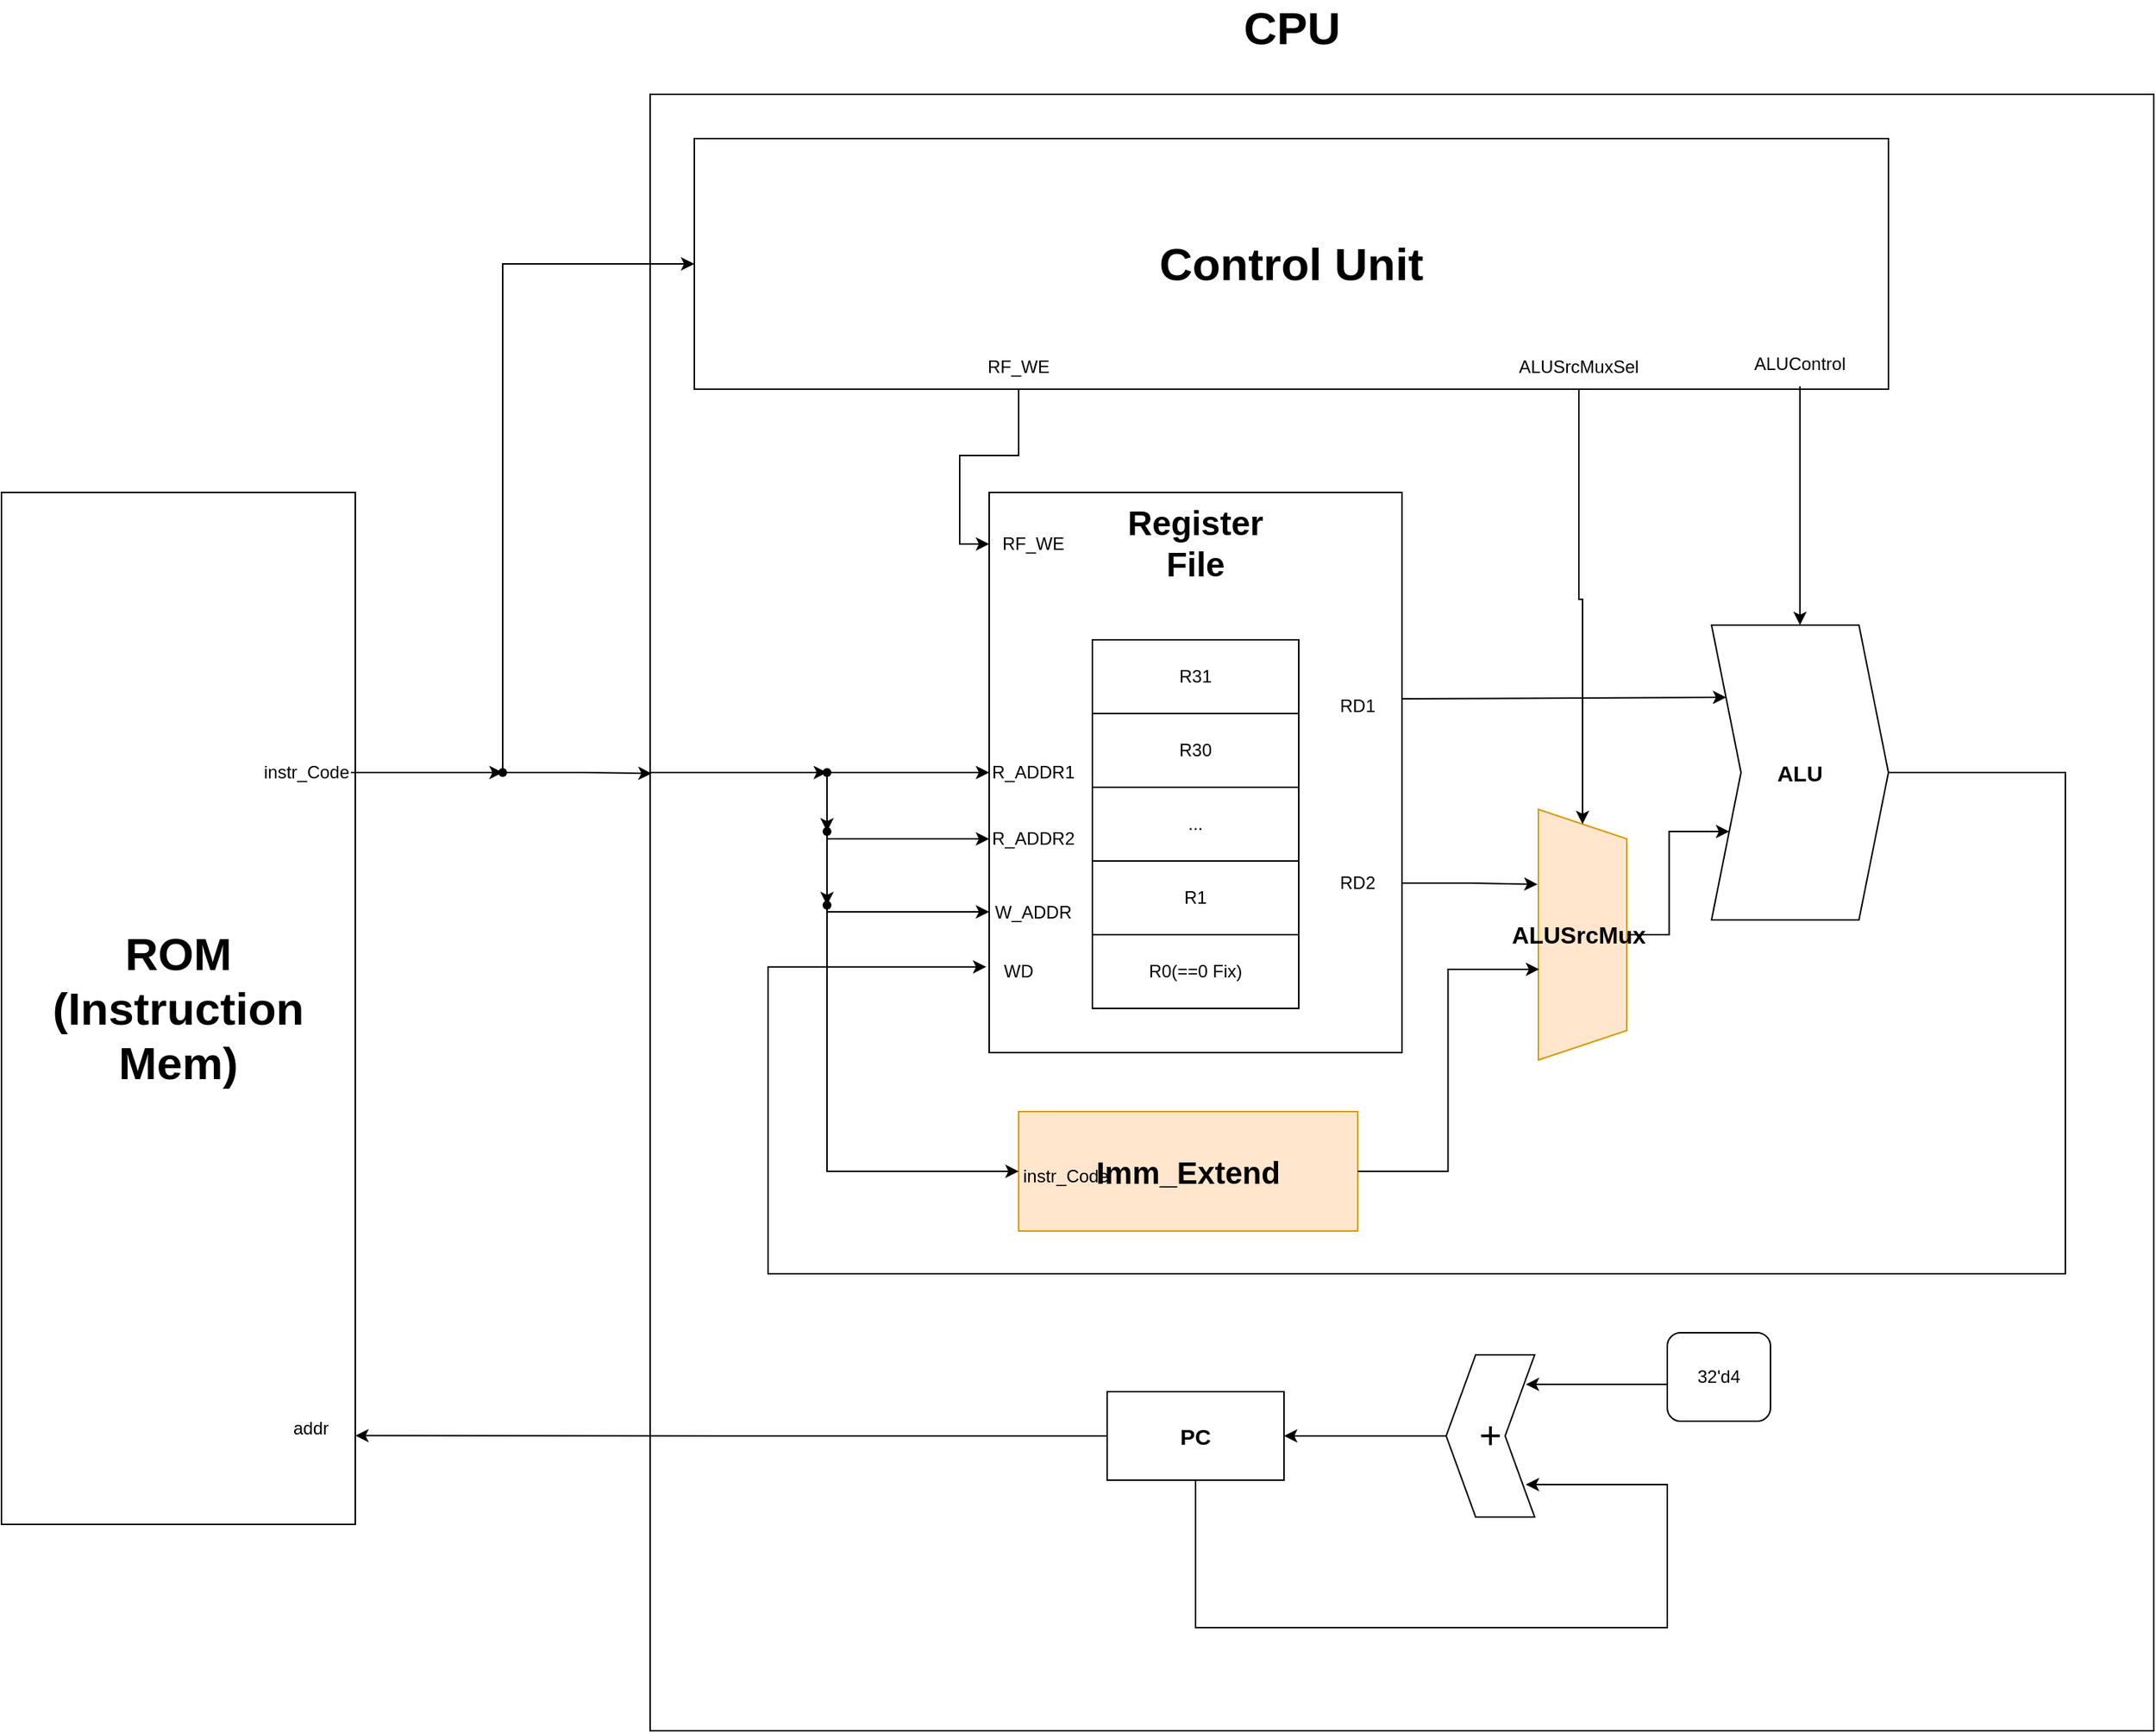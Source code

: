 <mxfile version="27.0.9">
  <diagram name="페이지-1" id="Lo45FdKD93gxnApAbW-S">
    <mxGraphModel dx="2431" dy="1413" grid="0" gridSize="10" guides="1" tooltips="1" connect="1" arrows="1" fold="1" page="1" pageScale="1" pageWidth="827" pageHeight="1169" math="0" shadow="0">
      <root>
        <mxCell id="0" />
        <mxCell id="1" parent="0" />
        <mxCell id="Hql1T-kyzorYGqKDXrGQ-1" value="" style="rounded=0;whiteSpace=wrap;html=1;" parent="1" vertex="1">
          <mxGeometry x="460" y="410" width="1020" height="1110" as="geometry" />
        </mxCell>
        <mxCell id="Hql1T-kyzorYGqKDXrGQ-2" value="ROM&lt;div&gt;(Instruction Mem)&lt;/div&gt;" style="rounded=0;whiteSpace=wrap;html=1;fontStyle=1;fontSize=31;" parent="1" vertex="1">
          <mxGeometry x="20" y="680" width="240" height="700" as="geometry" />
        </mxCell>
        <mxCell id="Hql1T-kyzorYGqKDXrGQ-3" value="" style="rounded=0;whiteSpace=wrap;html=1;" parent="1" vertex="1">
          <mxGeometry x="690" y="680" width="280" height="380" as="geometry" />
        </mxCell>
        <mxCell id="Hql1T-kyzorYGqKDXrGQ-4" value="" style="shape=table;startSize=0;container=1;collapsible=0;childLayout=tableLayout;" parent="1" vertex="1">
          <mxGeometry x="760" y="780" width="140" height="250" as="geometry" />
        </mxCell>
        <mxCell id="Hql1T-kyzorYGqKDXrGQ-5" value="" style="shape=tableRow;horizontal=0;startSize=0;swimlaneHead=0;swimlaneBody=0;strokeColor=inherit;top=0;left=0;bottom=0;right=0;collapsible=0;dropTarget=0;fillColor=none;points=[[0,0.5],[1,0.5]];portConstraint=eastwest;" parent="Hql1T-kyzorYGqKDXrGQ-4" vertex="1">
          <mxGeometry width="140" height="50" as="geometry" />
        </mxCell>
        <mxCell id="Hql1T-kyzorYGqKDXrGQ-6" value="R31" style="shape=partialRectangle;html=1;whiteSpace=wrap;connectable=0;strokeColor=inherit;overflow=hidden;fillColor=none;top=0;left=0;bottom=0;right=0;pointerEvents=1;" parent="Hql1T-kyzorYGqKDXrGQ-5" vertex="1">
          <mxGeometry width="140" height="50" as="geometry">
            <mxRectangle width="140" height="50" as="alternateBounds" />
          </mxGeometry>
        </mxCell>
        <mxCell id="Hql1T-kyzorYGqKDXrGQ-7" value="" style="shape=tableRow;horizontal=0;startSize=0;swimlaneHead=0;swimlaneBody=0;strokeColor=inherit;top=0;left=0;bottom=0;right=0;collapsible=0;dropTarget=0;fillColor=none;points=[[0,0.5],[1,0.5]];portConstraint=eastwest;" parent="Hql1T-kyzorYGqKDXrGQ-4" vertex="1">
          <mxGeometry y="50" width="140" height="50" as="geometry" />
        </mxCell>
        <mxCell id="Hql1T-kyzorYGqKDXrGQ-8" value="R30" style="shape=partialRectangle;html=1;whiteSpace=wrap;connectable=0;strokeColor=inherit;overflow=hidden;fillColor=none;top=0;left=0;bottom=0;right=0;pointerEvents=1;" parent="Hql1T-kyzorYGqKDXrGQ-7" vertex="1">
          <mxGeometry width="140" height="50" as="geometry">
            <mxRectangle width="140" height="50" as="alternateBounds" />
          </mxGeometry>
        </mxCell>
        <mxCell id="Hql1T-kyzorYGqKDXrGQ-9" value="" style="shape=tableRow;horizontal=0;startSize=0;swimlaneHead=0;swimlaneBody=0;strokeColor=inherit;top=0;left=0;bottom=0;right=0;collapsible=0;dropTarget=0;fillColor=none;points=[[0,0.5],[1,0.5]];portConstraint=eastwest;" parent="Hql1T-kyzorYGqKDXrGQ-4" vertex="1">
          <mxGeometry y="100" width="140" height="50" as="geometry" />
        </mxCell>
        <mxCell id="Hql1T-kyzorYGqKDXrGQ-10" value="..." style="shape=partialRectangle;html=1;whiteSpace=wrap;connectable=0;strokeColor=inherit;overflow=hidden;fillColor=none;top=0;left=0;bottom=0;right=0;pointerEvents=1;" parent="Hql1T-kyzorYGqKDXrGQ-9" vertex="1">
          <mxGeometry width="140" height="50" as="geometry">
            <mxRectangle width="140" height="50" as="alternateBounds" />
          </mxGeometry>
        </mxCell>
        <mxCell id="Hql1T-kyzorYGqKDXrGQ-11" value="" style="shape=tableRow;horizontal=0;startSize=0;swimlaneHead=0;swimlaneBody=0;strokeColor=inherit;top=0;left=0;bottom=0;right=0;collapsible=0;dropTarget=0;fillColor=none;points=[[0,0.5],[1,0.5]];portConstraint=eastwest;" parent="Hql1T-kyzorYGqKDXrGQ-4" vertex="1">
          <mxGeometry y="150" width="140" height="50" as="geometry" />
        </mxCell>
        <mxCell id="Hql1T-kyzorYGqKDXrGQ-12" value="R1" style="shape=partialRectangle;html=1;whiteSpace=wrap;connectable=0;strokeColor=inherit;overflow=hidden;fillColor=none;top=0;left=0;bottom=0;right=0;pointerEvents=1;" parent="Hql1T-kyzorYGqKDXrGQ-11" vertex="1">
          <mxGeometry width="140" height="50" as="geometry">
            <mxRectangle width="140" height="50" as="alternateBounds" />
          </mxGeometry>
        </mxCell>
        <mxCell id="Hql1T-kyzorYGqKDXrGQ-13" value="" style="shape=tableRow;horizontal=0;startSize=0;swimlaneHead=0;swimlaneBody=0;strokeColor=inherit;top=0;left=0;bottom=0;right=0;collapsible=0;dropTarget=0;fillColor=none;points=[[0,0.5],[1,0.5]];portConstraint=eastwest;" parent="Hql1T-kyzorYGqKDXrGQ-4" vertex="1">
          <mxGeometry y="200" width="140" height="50" as="geometry" />
        </mxCell>
        <mxCell id="Hql1T-kyzorYGqKDXrGQ-14" value="R0(==0 Fix)" style="shape=partialRectangle;html=1;whiteSpace=wrap;connectable=0;strokeColor=inherit;overflow=hidden;fillColor=none;top=0;left=0;bottom=0;right=0;pointerEvents=1;" parent="Hql1T-kyzorYGqKDXrGQ-13" vertex="1">
          <mxGeometry width="140" height="50" as="geometry">
            <mxRectangle width="140" height="50" as="alternateBounds" />
          </mxGeometry>
        </mxCell>
        <mxCell id="Hql1T-kyzorYGqKDXrGQ-15" value="ALU" style="shape=step;perimeter=stepPerimeter;whiteSpace=wrap;html=1;fixedSize=1;fontStyle=1;fontSize=15;" parent="1" vertex="1">
          <mxGeometry x="1180" y="770" width="120" height="200" as="geometry" />
        </mxCell>
        <mxCell id="Hql1T-kyzorYGqKDXrGQ-16" value="" style="endArrow=classic;html=1;rounded=0;entryX=0.083;entryY=0.245;entryDx=0;entryDy=0;entryPerimeter=0;" parent="1" target="Hql1T-kyzorYGqKDXrGQ-15" edge="1">
          <mxGeometry width="50" height="50" relative="1" as="geometry">
            <mxPoint x="970" y="820" as="sourcePoint" />
            <mxPoint x="1020" y="770" as="targetPoint" />
          </mxGeometry>
        </mxCell>
        <mxCell id="Hql1T-kyzorYGqKDXrGQ-18" value="RD1" style="text;html=1;align=center;verticalAlign=middle;whiteSpace=wrap;rounded=0;" parent="1" vertex="1">
          <mxGeometry x="910" y="810" width="60" height="30" as="geometry" />
        </mxCell>
        <mxCell id="Hql1T-kyzorYGqKDXrGQ-19" value="RD2" style="text;html=1;align=center;verticalAlign=middle;whiteSpace=wrap;rounded=0;" parent="1" vertex="1">
          <mxGeometry x="910" y="930" width="60" height="30" as="geometry" />
        </mxCell>
        <mxCell id="Hql1T-kyzorYGqKDXrGQ-20" value="Register File" style="text;html=1;align=center;verticalAlign=middle;whiteSpace=wrap;rounded=0;fontStyle=1;fontSize=23;" parent="1" vertex="1">
          <mxGeometry x="775" y="700" width="110" height="30" as="geometry" />
        </mxCell>
        <mxCell id="Hql1T-kyzorYGqKDXrGQ-21" value="Control Unit" style="rounded=0;whiteSpace=wrap;html=1;fontStyle=1;fontSize=31;" parent="1" vertex="1">
          <mxGeometry x="490" y="440" width="810" height="170" as="geometry" />
        </mxCell>
        <mxCell id="Hql1T-kyzorYGqKDXrGQ-22" style="edgeStyle=orthogonalEdgeStyle;rounded=0;orthogonalLoop=1;jettySize=auto;html=1;entryX=-0.007;entryY=0.847;entryDx=0;entryDy=0;entryPerimeter=0;" parent="1" source="Hql1T-kyzorYGqKDXrGQ-15" target="Hql1T-kyzorYGqKDXrGQ-3" edge="1">
          <mxGeometry relative="1" as="geometry">
            <Array as="points">
              <mxPoint x="1420" y="870" />
              <mxPoint x="1420" y="1210" />
              <mxPoint x="540" y="1210" />
              <mxPoint x="540" y="1002" />
            </Array>
          </mxGeometry>
        </mxCell>
        <mxCell id="Hql1T-kyzorYGqKDXrGQ-23" value="WD" style="text;html=1;align=center;verticalAlign=middle;whiteSpace=wrap;rounded=0;" parent="1" vertex="1">
          <mxGeometry x="680" y="990" width="60" height="30" as="geometry" />
        </mxCell>
        <mxCell id="Hql1T-kyzorYGqKDXrGQ-24" value="RF_&lt;span style=&quot;color: rgba(0, 0, 0, 0); font-family: monospace; font-size: 0px; text-align: start; text-wrap-mode: nowrap;&quot;&gt;%3CmxGraphModel%3E%3Croot%3E%3CmxCell%20id%3D%220%22%2F%3E%3CmxCell%20id%3D%221%22%20parent%3D%220%22%2F%3E%3CmxCell%20id%3D%222%22%20value%3D%22WD%22%20style%3D%22text%3Bhtml%3D1%3Balign%3Dcenter%3BverticalAlign%3Dmiddle%3BwhiteSpace%3Dwrap%3Brounded%3D0%3B%22%20vertex%3D%221%22%20parent%3D%221%22%3E%3CmxGeometry%20x%3D%2240%22%20y%3D%22610%22%20width%3D%2260%22%20height%3D%2230%22%20as%3D%22geometry%22%2F%3E%3C%2FmxCell%3E%3C%2Froot%3E%3C%2FmxGraphModel%3E&lt;/span&gt;WE" style="text;html=1;align=center;verticalAlign=middle;whiteSpace=wrap;rounded=0;" parent="1" vertex="1">
          <mxGeometry x="690" y="700" width="60" height="30" as="geometry" />
        </mxCell>
        <mxCell id="Hql1T-kyzorYGqKDXrGQ-25" style="edgeStyle=orthogonalEdgeStyle;rounded=0;orthogonalLoop=1;jettySize=auto;html=1;entryX=0;entryY=0.5;entryDx=0;entryDy=0;" parent="1" source="Hql1T-kyzorYGqKDXrGQ-26" target="Hql1T-kyzorYGqKDXrGQ-24" edge="1">
          <mxGeometry relative="1" as="geometry" />
        </mxCell>
        <mxCell id="Hql1T-kyzorYGqKDXrGQ-26" value="RF_&lt;span style=&quot;color: rgba(0, 0, 0, 0); font-family: monospace; font-size: 0px; text-align: start; text-wrap-mode: nowrap;&quot;&gt;%3CmxGraphModel%3E%3Croot%3E%3CmxCell%20id%3D%220%22%2F%3E%3CmxCell%20id%3D%221%22%20parent%3D%220%22%2F%3E%3CmxCell%20id%3D%222%22%20value%3D%22WD%22%20style%3D%22text%3Bhtml%3D1%3Balign%3Dcenter%3BverticalAlign%3Dmiddle%3BwhiteSpace%3Dwrap%3Brounded%3D0%3B%22%20vertex%3D%221%22%20parent%3D%221%22%3E%3CmxGeometry%20x%3D%2240%22%20y%3D%22610%22%20width%3D%2260%22%20height%3D%2230%22%20as%3D%22geometry%22%2F%3E%3C%2FmxCell%3E%3C%2Froot%3E%3C%2FmxGraphModel%3E&lt;/span&gt;WE" style="text;html=1;align=center;verticalAlign=middle;whiteSpace=wrap;rounded=0;" parent="1" vertex="1">
          <mxGeometry x="680" y="580" width="60" height="30" as="geometry" />
        </mxCell>
        <mxCell id="Hql1T-kyzorYGqKDXrGQ-27" value="PC" style="rounded=0;whiteSpace=wrap;html=1;fontStyle=1;fontSize=15;" parent="1" vertex="1">
          <mxGeometry x="770" y="1290" width="120" height="60" as="geometry" />
        </mxCell>
        <mxCell id="Hql1T-kyzorYGqKDXrGQ-28" style="edgeStyle=orthogonalEdgeStyle;rounded=0;orthogonalLoop=1;jettySize=auto;html=1;exitX=1;exitY=0.5;exitDx=0;exitDy=0;entryX=1;entryY=0.5;entryDx=0;entryDy=0;" parent="1" source="Hql1T-kyzorYGqKDXrGQ-29" target="Hql1T-kyzorYGqKDXrGQ-27" edge="1">
          <mxGeometry relative="1" as="geometry" />
        </mxCell>
        <mxCell id="Hql1T-kyzorYGqKDXrGQ-29" value="&lt;font style=&quot;font-size: 26px;&quot;&gt;+&lt;/font&gt;" style="shape=step;perimeter=stepPerimeter;whiteSpace=wrap;html=1;fixedSize=1;rotation=-180;" parent="1" vertex="1">
          <mxGeometry x="1000" y="1265" width="60" height="110" as="geometry" />
        </mxCell>
        <mxCell id="Hql1T-kyzorYGqKDXrGQ-30" style="edgeStyle=orthogonalEdgeStyle;rounded=0;orthogonalLoop=1;jettySize=auto;html=1;exitX=0.5;exitY=1;exitDx=0;exitDy=0;entryX=0.1;entryY=0.2;entryDx=0;entryDy=0;entryPerimeter=0;" parent="1" source="Hql1T-kyzorYGqKDXrGQ-27" target="Hql1T-kyzorYGqKDXrGQ-29" edge="1">
          <mxGeometry relative="1" as="geometry">
            <Array as="points">
              <mxPoint x="830" y="1450" />
              <mxPoint x="1150" y="1450" />
              <mxPoint x="1150" y="1353" />
            </Array>
          </mxGeometry>
        </mxCell>
        <mxCell id="Hql1T-kyzorYGqKDXrGQ-31" value="" style="endArrow=classic;html=1;rounded=0;entryX=0.1;entryY=0.818;entryDx=0;entryDy=0;entryPerimeter=0;" parent="1" target="Hql1T-kyzorYGqKDXrGQ-29" edge="1">
          <mxGeometry width="50" height="50" relative="1" as="geometry">
            <mxPoint x="1150" y="1285" as="sourcePoint" />
            <mxPoint x="1180" y="1230" as="targetPoint" />
          </mxGeometry>
        </mxCell>
        <mxCell id="Hql1T-kyzorYGqKDXrGQ-32" value="32&#39;d4" style="rounded=1;whiteSpace=wrap;html=1;" parent="1" vertex="1">
          <mxGeometry x="1150" y="1250" width="70" height="60" as="geometry" />
        </mxCell>
        <mxCell id="Hql1T-kyzorYGqKDXrGQ-33" value="addr" style="text;html=1;align=center;verticalAlign=middle;whiteSpace=wrap;rounded=0;" parent="1" vertex="1">
          <mxGeometry x="200" y="1300" width="60" height="30" as="geometry" />
        </mxCell>
        <mxCell id="Hql1T-kyzorYGqKDXrGQ-34" style="edgeStyle=orthogonalEdgeStyle;rounded=0;orthogonalLoop=1;jettySize=auto;html=1;exitX=0;exitY=0.5;exitDx=0;exitDy=0;entryX=1;entryY=0.914;entryDx=0;entryDy=0;entryPerimeter=0;" parent="1" source="Hql1T-kyzorYGqKDXrGQ-27" target="Hql1T-kyzorYGqKDXrGQ-2" edge="1">
          <mxGeometry relative="1" as="geometry" />
        </mxCell>
        <mxCell id="Hql1T-kyzorYGqKDXrGQ-35" value="CPU" style="text;html=1;align=center;verticalAlign=middle;whiteSpace=wrap;rounded=0;fontStyle=1;fontSize=31;" parent="1" vertex="1">
          <mxGeometry x="782.5" y="350" width="225" height="30" as="geometry" />
        </mxCell>
        <mxCell id="Hql1T-kyzorYGqKDXrGQ-36" value="instr_Code" style="text;html=1;align=center;verticalAlign=middle;whiteSpace=wrap;rounded=0;" parent="1" vertex="1">
          <mxGeometry x="197" y="855" width="60" height="30" as="geometry" />
        </mxCell>
        <mxCell id="Hql1T-kyzorYGqKDXrGQ-37" style="edgeStyle=orthogonalEdgeStyle;rounded=0;orthogonalLoop=1;jettySize=auto;html=1;entryX=0.001;entryY=0.415;entryDx=0;entryDy=0;entryPerimeter=0;" parent="1" source="Hql1T-kyzorYGqKDXrGQ-41" target="Hql1T-kyzorYGqKDXrGQ-1" edge="1">
          <mxGeometry relative="1" as="geometry" />
        </mxCell>
        <mxCell id="Hql1T-kyzorYGqKDXrGQ-38" value="" style="endArrow=classic;html=1;rounded=0;entryX=0;entryY=0.5;entryDx=0;entryDy=0;" parent="1" source="Hql1T-kyzorYGqKDXrGQ-46" target="Hql1T-kyzorYGqKDXrGQ-3" edge="1">
          <mxGeometry width="50" height="50" relative="1" as="geometry">
            <mxPoint x="460" y="870" as="sourcePoint" />
            <mxPoint x="510" y="820" as="targetPoint" />
          </mxGeometry>
        </mxCell>
        <mxCell id="Hql1T-kyzorYGqKDXrGQ-39" value="" style="edgeStyle=orthogonalEdgeStyle;rounded=0;orthogonalLoop=1;jettySize=auto;html=1;entryDx=0;entryDy=0;entryPerimeter=0;" parent="1" source="Hql1T-kyzorYGqKDXrGQ-36" target="Hql1T-kyzorYGqKDXrGQ-41" edge="1">
          <mxGeometry relative="1" as="geometry">
            <mxPoint x="257" y="870" as="sourcePoint" />
            <mxPoint x="461" y="871" as="targetPoint" />
          </mxGeometry>
        </mxCell>
        <mxCell id="Hql1T-kyzorYGqKDXrGQ-40" style="edgeStyle=orthogonalEdgeStyle;rounded=0;orthogonalLoop=1;jettySize=auto;html=1;entryX=0;entryY=0.5;entryDx=0;entryDy=0;" parent="1" source="Hql1T-kyzorYGqKDXrGQ-41" target="Hql1T-kyzorYGqKDXrGQ-21" edge="1">
          <mxGeometry relative="1" as="geometry">
            <Array as="points">
              <mxPoint x="360" y="525" />
            </Array>
          </mxGeometry>
        </mxCell>
        <mxCell id="Hql1T-kyzorYGqKDXrGQ-41" value="" style="shape=waypoint;sketch=0;fillStyle=solid;size=6;pointerEvents=1;points=[];fillColor=none;resizable=0;rotatable=0;perimeter=centerPerimeter;snapToPoint=1;" parent="1" vertex="1">
          <mxGeometry x="350" y="860" width="20" height="20" as="geometry" />
        </mxCell>
        <mxCell id="Hql1T-kyzorYGqKDXrGQ-42" value="R_ADDR1" style="text;html=1;align=center;verticalAlign=middle;whiteSpace=wrap;rounded=0;" parent="1" vertex="1">
          <mxGeometry x="690" y="855" width="60" height="30" as="geometry" />
        </mxCell>
        <mxCell id="Hql1T-kyzorYGqKDXrGQ-43" value="R_ADDR2" style="text;html=1;align=center;verticalAlign=middle;whiteSpace=wrap;rounded=0;" parent="1" vertex="1">
          <mxGeometry x="690" y="900" width="60" height="30" as="geometry" />
        </mxCell>
        <mxCell id="Hql1T-kyzorYGqKDXrGQ-44" value="" style="endArrow=classic;html=1;rounded=0;entryDx=0;entryDy=0;" parent="1" target="Hql1T-kyzorYGqKDXrGQ-46" edge="1">
          <mxGeometry width="50" height="50" relative="1" as="geometry">
            <mxPoint x="460" y="870" as="sourcePoint" />
            <mxPoint x="690" y="870" as="targetPoint" />
          </mxGeometry>
        </mxCell>
        <mxCell id="Hql1T-kyzorYGqKDXrGQ-45" style="edgeStyle=orthogonalEdgeStyle;rounded=0;orthogonalLoop=1;jettySize=auto;html=1;entryX=0;entryY=0.5;entryDx=0;entryDy=0;" parent="1" source="Hql1T-kyzorYGqKDXrGQ-50" target="Hql1T-kyzorYGqKDXrGQ-43" edge="1">
          <mxGeometry relative="1" as="geometry">
            <Array as="points">
              <mxPoint x="580" y="915" />
            </Array>
          </mxGeometry>
        </mxCell>
        <mxCell id="Hql1T-kyzorYGqKDXrGQ-46" value="" style="shape=waypoint;sketch=0;fillStyle=solid;size=6;pointerEvents=1;points=[];fillColor=none;resizable=0;rotatable=0;perimeter=centerPerimeter;snapToPoint=1;" parent="1" vertex="1">
          <mxGeometry x="570" y="860" width="20" height="20" as="geometry" />
        </mxCell>
        <mxCell id="Hql1T-kyzorYGqKDXrGQ-47" value="W_ADDR" style="text;html=1;align=center;verticalAlign=middle;whiteSpace=wrap;rounded=0;" parent="1" vertex="1">
          <mxGeometry x="690" y="949.5" width="60" height="30" as="geometry" />
        </mxCell>
        <mxCell id="Hql1T-kyzorYGqKDXrGQ-48" value="" style="edgeStyle=orthogonalEdgeStyle;rounded=0;orthogonalLoop=1;jettySize=auto;html=1;entryDx=0;entryDy=0;" parent="1" source="Hql1T-kyzorYGqKDXrGQ-46" target="Hql1T-kyzorYGqKDXrGQ-50" edge="1">
          <mxGeometry relative="1" as="geometry">
            <mxPoint x="580" y="870" as="sourcePoint" />
            <mxPoint x="690" y="915" as="targetPoint" />
            <Array as="points" />
          </mxGeometry>
        </mxCell>
        <mxCell id="Hql1T-kyzorYGqKDXrGQ-49" style="edgeStyle=orthogonalEdgeStyle;rounded=0;orthogonalLoop=1;jettySize=auto;html=1;entryX=0;entryY=0.5;entryDx=0;entryDy=0;" parent="1" source="Hql1T-kyzorYGqKDXrGQ-56" target="Hql1T-kyzorYGqKDXrGQ-47" edge="1">
          <mxGeometry relative="1" as="geometry">
            <Array as="points">
              <mxPoint x="580" y="964" />
            </Array>
          </mxGeometry>
        </mxCell>
        <mxCell id="Hql1T-kyzorYGqKDXrGQ-50" value="" style="shape=waypoint;sketch=0;fillStyle=solid;size=6;pointerEvents=1;points=[];fillColor=none;resizable=0;rotatable=0;perimeter=centerPerimeter;snapToPoint=1;" parent="1" vertex="1">
          <mxGeometry x="570" y="900" width="20" height="20" as="geometry" />
        </mxCell>
        <mxCell id="Hql1T-kyzorYGqKDXrGQ-54" value="&lt;b&gt;&lt;font style=&quot;font-size: 21px;&quot;&gt;Imm_Extend&lt;/font&gt;&lt;/b&gt;" style="rounded=0;whiteSpace=wrap;html=1;fillColor=#ffe6cc;strokeColor=#d79b00;" parent="1" vertex="1">
          <mxGeometry x="710" y="1100" width="230" height="81" as="geometry" />
        </mxCell>
        <mxCell id="Hql1T-kyzorYGqKDXrGQ-55" value="" style="edgeStyle=orthogonalEdgeStyle;rounded=0;orthogonalLoop=1;jettySize=auto;html=1;entryDx=0;entryDy=0;" parent="1" source="Hql1T-kyzorYGqKDXrGQ-50" target="Hql1T-kyzorYGqKDXrGQ-56" edge="1">
          <mxGeometry relative="1" as="geometry">
            <Array as="points" />
            <mxPoint x="580" y="910" as="sourcePoint" />
            <mxPoint x="690" y="965" as="targetPoint" />
          </mxGeometry>
        </mxCell>
        <mxCell id="Hql1T-kyzorYGqKDXrGQ-57" style="edgeStyle=orthogonalEdgeStyle;rounded=0;orthogonalLoop=1;jettySize=auto;html=1;entryX=0;entryY=0.5;entryDx=0;entryDy=0;" parent="1" source="Hql1T-kyzorYGqKDXrGQ-56" target="Hql1T-kyzorYGqKDXrGQ-54" edge="1">
          <mxGeometry relative="1" as="geometry">
            <Array as="points">
              <mxPoint x="580" y="1141" />
            </Array>
          </mxGeometry>
        </mxCell>
        <mxCell id="Hql1T-kyzorYGqKDXrGQ-56" value="" style="shape=waypoint;sketch=0;fillStyle=solid;size=6;pointerEvents=1;points=[];fillColor=none;resizable=0;rotatable=0;perimeter=centerPerimeter;snapToPoint=1;" parent="1" vertex="1">
          <mxGeometry x="570" y="950" width="20" height="20" as="geometry" />
        </mxCell>
        <mxCell id="Hql1T-kyzorYGqKDXrGQ-61" style="edgeStyle=orthogonalEdgeStyle;rounded=0;orthogonalLoop=1;jettySize=auto;html=1;exitX=0.5;exitY=0;exitDx=0;exitDy=0;entryX=0;entryY=0.75;entryDx=0;entryDy=0;" parent="1" source="Hql1T-kyzorYGqKDXrGQ-58" target="Hql1T-kyzorYGqKDXrGQ-15" edge="1">
          <mxGeometry relative="1" as="geometry" />
        </mxCell>
        <mxCell id="Hql1T-kyzorYGqKDXrGQ-58" value="" style="shape=trapezoid;perimeter=trapezoidPerimeter;whiteSpace=wrap;html=1;fixedSize=1;rotation=90;fillColor=#ffe6cc;strokeColor=#d79b00;" parent="1" vertex="1">
          <mxGeometry x="1007.5" y="950" width="170" height="60" as="geometry" />
        </mxCell>
        <mxCell id="Hql1T-kyzorYGqKDXrGQ-59" style="edgeStyle=orthogonalEdgeStyle;rounded=0;orthogonalLoop=1;jettySize=auto;html=1;exitX=1;exitY=0.5;exitDx=0;exitDy=0;entryX=0.299;entryY=1.009;entryDx=0;entryDy=0;entryPerimeter=0;" parent="1" source="Hql1T-kyzorYGqKDXrGQ-19" target="Hql1T-kyzorYGqKDXrGQ-58" edge="1">
          <mxGeometry relative="1" as="geometry" />
        </mxCell>
        <mxCell id="Hql1T-kyzorYGqKDXrGQ-60" style="edgeStyle=orthogonalEdgeStyle;rounded=0;orthogonalLoop=1;jettySize=auto;html=1;exitX=1;exitY=0.5;exitDx=0;exitDy=0;entryX=0.638;entryY=0.99;entryDx=0;entryDy=0;entryPerimeter=0;" parent="1" source="Hql1T-kyzorYGqKDXrGQ-54" target="Hql1T-kyzorYGqKDXrGQ-58" edge="1">
          <mxGeometry relative="1" as="geometry" />
        </mxCell>
        <mxCell id="Hql1T-kyzorYGqKDXrGQ-62" value="&lt;b&gt;&lt;font style=&quot;font-size: 16px;&quot;&gt;ALUSrcMux&lt;/font&gt;&lt;/b&gt;" style="text;html=1;align=center;verticalAlign=middle;whiteSpace=wrap;rounded=0;" parent="1" vertex="1">
          <mxGeometry x="1060" y="965" width="60" height="30" as="geometry" />
        </mxCell>
        <mxCell id="Hql1T-kyzorYGqKDXrGQ-64" style="edgeStyle=orthogonalEdgeStyle;rounded=0;orthogonalLoop=1;jettySize=auto;html=1;entryX=0;entryY=0.5;entryDx=0;entryDy=0;" parent="1" source="Hql1T-kyzorYGqKDXrGQ-63" target="Hql1T-kyzorYGqKDXrGQ-58" edge="1">
          <mxGeometry relative="1" as="geometry" />
        </mxCell>
        <mxCell id="Hql1T-kyzorYGqKDXrGQ-63" value="ALUSrcMuxSel" style="text;html=1;align=center;verticalAlign=middle;whiteSpace=wrap;rounded=0;" parent="1" vertex="1">
          <mxGeometry x="1035" y="580" width="110" height="30" as="geometry" />
        </mxCell>
        <mxCell id="Hql1T-kyzorYGqKDXrGQ-65" value="instr_Code" style="text;html=1;align=center;verticalAlign=middle;whiteSpace=wrap;rounded=0;" parent="1" vertex="1">
          <mxGeometry x="712" y="1129" width="60" height="30" as="geometry" />
        </mxCell>
        <mxCell id="pkkU2YOn6hGoXM939YYL-2" style="edgeStyle=orthogonalEdgeStyle;rounded=0;orthogonalLoop=1;jettySize=auto;html=1;entryX=0.5;entryY=0;entryDx=0;entryDy=0;" parent="1" source="pkkU2YOn6hGoXM939YYL-1" target="Hql1T-kyzorYGqKDXrGQ-15" edge="1">
          <mxGeometry relative="1" as="geometry" />
        </mxCell>
        <mxCell id="pkkU2YOn6hGoXM939YYL-1" value="ALUControl" style="text;html=1;align=center;verticalAlign=middle;whiteSpace=wrap;rounded=0;" parent="1" vertex="1">
          <mxGeometry x="1185" y="578" width="110" height="30" as="geometry" />
        </mxCell>
      </root>
    </mxGraphModel>
  </diagram>
</mxfile>
